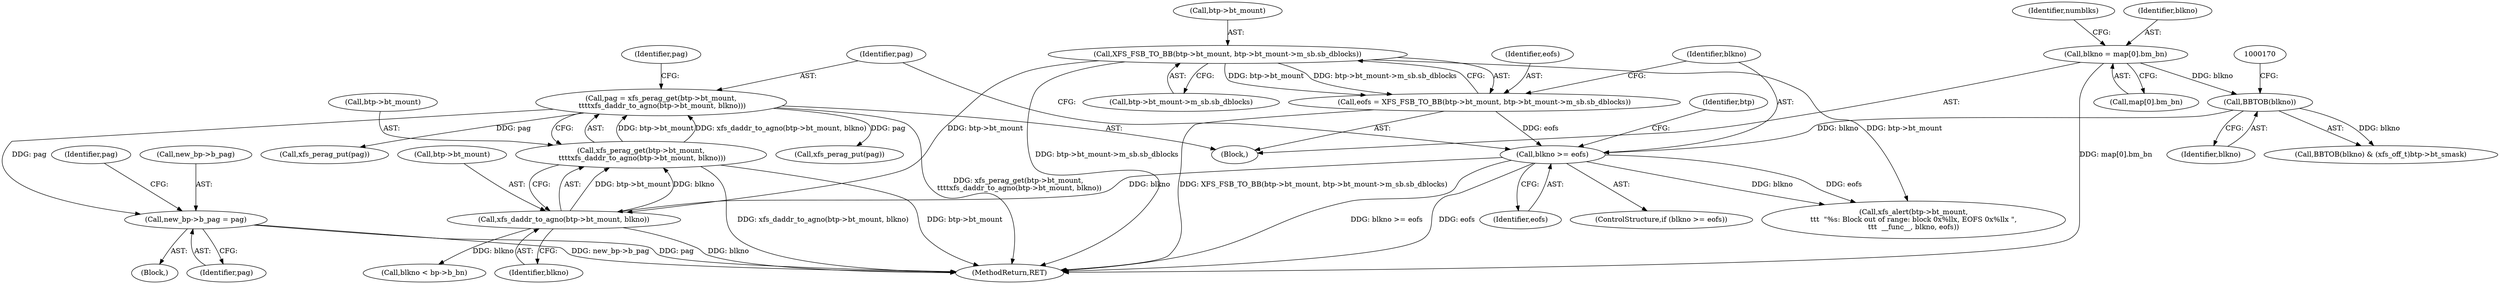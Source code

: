 digraph "0_linux_eb178619f930fa2ba2348de332a1ff1c66a31424@pointer" {
"1000315" [label="(Call,new_bp->b_pag = pag)"];
"1000202" [label="(Call,pag = xfs_perag_get(btp->bt_mount,\n \t\t\t\txfs_daddr_to_agno(btp->bt_mount, blkno)))"];
"1000204" [label="(Call,xfs_perag_get(btp->bt_mount,\n \t\t\t\txfs_daddr_to_agno(btp->bt_mount, blkno)))"];
"1000208" [label="(Call,xfs_daddr_to_agno(btp->bt_mount, blkno))"];
"1000176" [label="(Call,XFS_FSB_TO_BB(btp->bt_mount, btp->bt_mount->m_sb.sb_dblocks))"];
"1000188" [label="(Call,blkno >= eofs)"];
"1000167" [label="(Call,BBTOB(blkno))"];
"1000122" [label="(Call,blkno = map[0].bm_bn)"];
"1000174" [label="(Call,eofs = XFS_FSB_TO_BB(btp->bt_mount, btp->bt_mount->m_sb.sb_dblocks))"];
"1000208" [label="(Call,xfs_daddr_to_agno(btp->bt_mount, blkno))"];
"1000124" [label="(Call,map[0].bm_bn)"];
"1000298" [label="(Block,)"];
"1000188" [label="(Call,blkno >= eofs)"];
"1000344" [label="(Call,xfs_perag_put(pag))"];
"1000180" [label="(Call,btp->bt_mount->m_sb.sb_dblocks)"];
"1000190" [label="(Identifier,eofs)"];
"1000187" [label="(ControlStructure,if (blkno >= eofs))"];
"1000319" [label="(Identifier,pag)"];
"1000204" [label="(Call,xfs_perag_get(btp->bt_mount,\n \t\t\t\txfs_daddr_to_agno(btp->bt_mount, blkno)))"];
"1000216" [label="(Identifier,pag)"];
"1000205" [label="(Call,btp->bt_mount)"];
"1000315" [label="(Call,new_bp->b_pag = pag)"];
"1000202" [label="(Call,pag = xfs_perag_get(btp->bt_mount,\n \t\t\t\txfs_daddr_to_agno(btp->bt_mount, blkno)))"];
"1000176" [label="(Call,XFS_FSB_TO_BB(btp->bt_mount, btp->bt_mount->m_sb.sb_dblocks))"];
"1000166" [label="(Call,BBTOB(blkno) & (xfs_off_t)btp->bt_smask)"];
"1000209" [label="(Call,btp->bt_mount)"];
"1000203" [label="(Identifier,pag)"];
"1000122" [label="(Call,blkno = map[0].bm_bn)"];
"1000123" [label="(Identifier,blkno)"];
"1000167" [label="(Call,BBTOB(blkno))"];
"1000174" [label="(Call,eofs = XFS_FSB_TO_BB(btp->bt_mount, btp->bt_mount->m_sb.sb_dblocks))"];
"1000241" [label="(Call,blkno < bp->b_bn)"];
"1000334" [label="(Call,xfs_perag_put(pag))"];
"1000323" [label="(Identifier,pag)"];
"1000212" [label="(Identifier,blkno)"];
"1000192" [label="(Call,xfs_alert(btp->bt_mount,\n\t\t\t  \"%s: Block out of range: block 0x%llx, EOFS 0x%llx \",\n\t\t\t  __func__, blkno, eofs))"];
"1000168" [label="(Identifier,blkno)"];
"1000115" [label="(Block,)"];
"1000177" [label="(Call,btp->bt_mount)"];
"1000316" [label="(Call,new_bp->b_pag)"];
"1000175" [label="(Identifier,eofs)"];
"1000189" [label="(Identifier,blkno)"];
"1000132" [label="(Identifier,numblks)"];
"1000194" [label="(Identifier,btp)"];
"1000407" [label="(MethodReturn,RET)"];
"1000315" -> "1000298"  [label="AST: "];
"1000315" -> "1000319"  [label="CFG: "];
"1000316" -> "1000315"  [label="AST: "];
"1000319" -> "1000315"  [label="AST: "];
"1000323" -> "1000315"  [label="CFG: "];
"1000315" -> "1000407"  [label="DDG: new_bp->b_pag"];
"1000315" -> "1000407"  [label="DDG: pag"];
"1000202" -> "1000315"  [label="DDG: pag"];
"1000202" -> "1000115"  [label="AST: "];
"1000202" -> "1000204"  [label="CFG: "];
"1000203" -> "1000202"  [label="AST: "];
"1000204" -> "1000202"  [label="AST: "];
"1000216" -> "1000202"  [label="CFG: "];
"1000202" -> "1000407"  [label="DDG: xfs_perag_get(btp->bt_mount,\n \t\t\t\txfs_daddr_to_agno(btp->bt_mount, blkno))"];
"1000204" -> "1000202"  [label="DDG: btp->bt_mount"];
"1000204" -> "1000202"  [label="DDG: xfs_daddr_to_agno(btp->bt_mount, blkno)"];
"1000202" -> "1000334"  [label="DDG: pag"];
"1000202" -> "1000344"  [label="DDG: pag"];
"1000204" -> "1000208"  [label="CFG: "];
"1000205" -> "1000204"  [label="AST: "];
"1000208" -> "1000204"  [label="AST: "];
"1000204" -> "1000407"  [label="DDG: xfs_daddr_to_agno(btp->bt_mount, blkno)"];
"1000204" -> "1000407"  [label="DDG: btp->bt_mount"];
"1000208" -> "1000204"  [label="DDG: btp->bt_mount"];
"1000208" -> "1000204"  [label="DDG: blkno"];
"1000208" -> "1000212"  [label="CFG: "];
"1000209" -> "1000208"  [label="AST: "];
"1000212" -> "1000208"  [label="AST: "];
"1000208" -> "1000407"  [label="DDG: blkno"];
"1000176" -> "1000208"  [label="DDG: btp->bt_mount"];
"1000188" -> "1000208"  [label="DDG: blkno"];
"1000208" -> "1000241"  [label="DDG: blkno"];
"1000176" -> "1000174"  [label="AST: "];
"1000176" -> "1000180"  [label="CFG: "];
"1000177" -> "1000176"  [label="AST: "];
"1000180" -> "1000176"  [label="AST: "];
"1000174" -> "1000176"  [label="CFG: "];
"1000176" -> "1000407"  [label="DDG: btp->bt_mount->m_sb.sb_dblocks"];
"1000176" -> "1000174"  [label="DDG: btp->bt_mount"];
"1000176" -> "1000174"  [label="DDG: btp->bt_mount->m_sb.sb_dblocks"];
"1000176" -> "1000192"  [label="DDG: btp->bt_mount"];
"1000188" -> "1000187"  [label="AST: "];
"1000188" -> "1000190"  [label="CFG: "];
"1000189" -> "1000188"  [label="AST: "];
"1000190" -> "1000188"  [label="AST: "];
"1000194" -> "1000188"  [label="CFG: "];
"1000203" -> "1000188"  [label="CFG: "];
"1000188" -> "1000407"  [label="DDG: blkno >= eofs"];
"1000188" -> "1000407"  [label="DDG: eofs"];
"1000167" -> "1000188"  [label="DDG: blkno"];
"1000174" -> "1000188"  [label="DDG: eofs"];
"1000188" -> "1000192"  [label="DDG: blkno"];
"1000188" -> "1000192"  [label="DDG: eofs"];
"1000167" -> "1000166"  [label="AST: "];
"1000167" -> "1000168"  [label="CFG: "];
"1000168" -> "1000167"  [label="AST: "];
"1000170" -> "1000167"  [label="CFG: "];
"1000167" -> "1000166"  [label="DDG: blkno"];
"1000122" -> "1000167"  [label="DDG: blkno"];
"1000122" -> "1000115"  [label="AST: "];
"1000122" -> "1000124"  [label="CFG: "];
"1000123" -> "1000122"  [label="AST: "];
"1000124" -> "1000122"  [label="AST: "];
"1000132" -> "1000122"  [label="CFG: "];
"1000122" -> "1000407"  [label="DDG: map[0].bm_bn"];
"1000174" -> "1000115"  [label="AST: "];
"1000175" -> "1000174"  [label="AST: "];
"1000189" -> "1000174"  [label="CFG: "];
"1000174" -> "1000407"  [label="DDG: XFS_FSB_TO_BB(btp->bt_mount, btp->bt_mount->m_sb.sb_dblocks)"];
}
